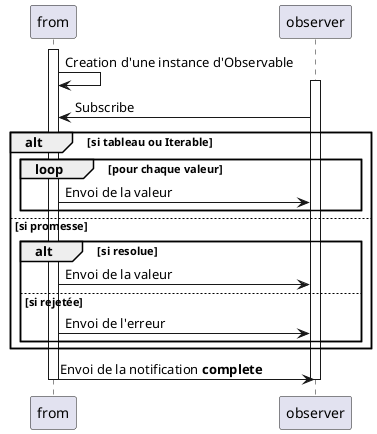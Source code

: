 @startuml
activate from
from -> from : Creation d'une instance d'Observable
activate observer
observer -> from : Subscribe
alt si tableau ou Iterable
  loop pour chaque valeur
    from -> observer : Envoi de la valeur
  end
else si promesse
  alt si resolue
    from -> observer : Envoi de la valeur
  else si rejetée
    from -> observer : Envoi de l'erreur
  end
end
from -> observer : Envoi de la notification **complete**
deactivate from
deactivate observer
@enduml
